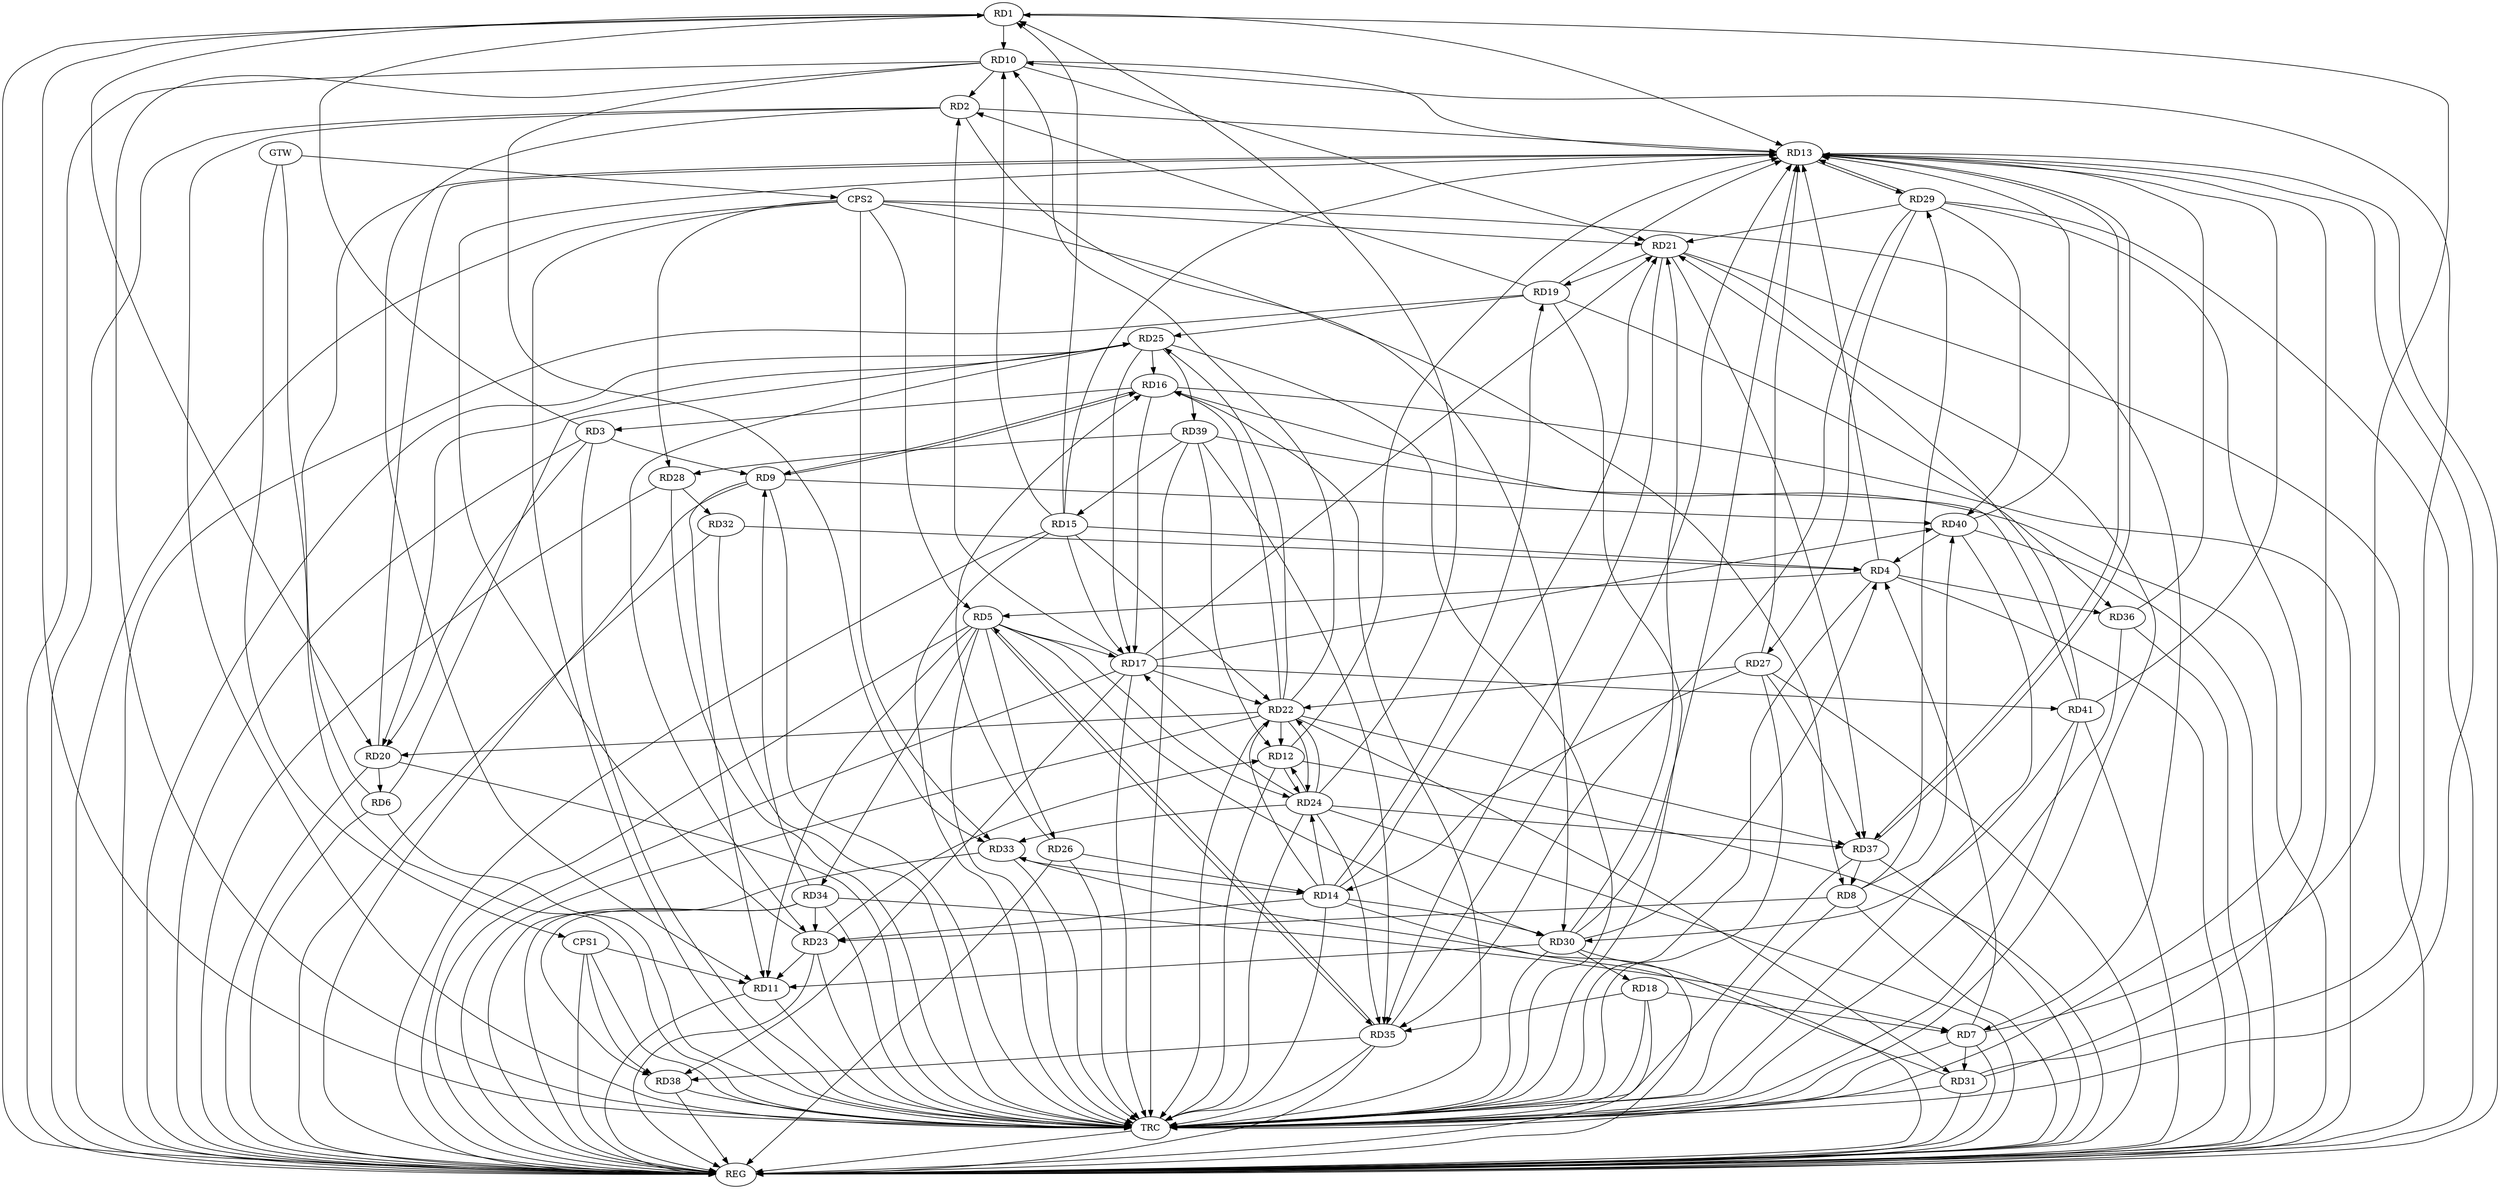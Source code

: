 strict digraph G {
  RD1 [ label="RD1" ];
  RD2 [ label="RD2" ];
  RD3 [ label="RD3" ];
  RD4 [ label="RD4" ];
  RD5 [ label="RD5" ];
  RD6 [ label="RD6" ];
  RD7 [ label="RD7" ];
  RD8 [ label="RD8" ];
  RD9 [ label="RD9" ];
  RD10 [ label="RD10" ];
  RD11 [ label="RD11" ];
  RD12 [ label="RD12" ];
  RD13 [ label="RD13" ];
  RD14 [ label="RD14" ];
  RD15 [ label="RD15" ];
  RD16 [ label="RD16" ];
  RD17 [ label="RD17" ];
  RD18 [ label="RD18" ];
  RD19 [ label="RD19" ];
  RD20 [ label="RD20" ];
  RD21 [ label="RD21" ];
  RD22 [ label="RD22" ];
  RD23 [ label="RD23" ];
  RD24 [ label="RD24" ];
  RD25 [ label="RD25" ];
  RD26 [ label="RD26" ];
  RD27 [ label="RD27" ];
  RD28 [ label="RD28" ];
  RD29 [ label="RD29" ];
  RD30 [ label="RD30" ];
  RD31 [ label="RD31" ];
  RD32 [ label="RD32" ];
  RD33 [ label="RD33" ];
  RD34 [ label="RD34" ];
  RD35 [ label="RD35" ];
  RD36 [ label="RD36" ];
  RD37 [ label="RD37" ];
  RD38 [ label="RD38" ];
  RD39 [ label="RD39" ];
  RD40 [ label="RD40" ];
  RD41 [ label="RD41" ];
  CPS1 [ label="CPS1" ];
  CPS2 [ label="CPS2" ];
  GTW [ label="GTW" ];
  REG [ label="REG" ];
  TRC [ label="TRC" ];
  RD3 -> RD1;
  RD7 -> RD1;
  RD1 -> RD10;
  RD15 -> RD1;
  RD1 -> RD20;
  RD24 -> RD1;
  RD10 -> RD2;
  RD2 -> RD11;
  RD2 -> RD13;
  RD17 -> RD2;
  RD19 -> RD2;
  RD2 -> RD30;
  RD3 -> RD9;
  RD16 -> RD3;
  RD3 -> RD20;
  RD4 -> RD5;
  RD7 -> RD4;
  RD4 -> RD13;
  RD15 -> RD4;
  RD30 -> RD4;
  RD32 -> RD4;
  RD4 -> RD36;
  RD40 -> RD4;
  RD5 -> RD11;
  RD5 -> RD17;
  RD5 -> RD24;
  RD5 -> RD26;
  RD5 -> RD30;
  RD5 -> RD34;
  RD5 -> RD35;
  RD35 -> RD5;
  RD20 -> RD6;
  RD6 -> RD25;
  RD18 -> RD7;
  RD7 -> RD31;
  RD34 -> RD7;
  RD8 -> RD23;
  RD8 -> RD29;
  RD37 -> RD8;
  RD8 -> RD40;
  RD9 -> RD11;
  RD9 -> RD16;
  RD16 -> RD9;
  RD34 -> RD9;
  RD9 -> RD40;
  RD10 -> RD13;
  RD15 -> RD10;
  RD10 -> RD21;
  RD22 -> RD10;
  RD31 -> RD10;
  RD10 -> RD33;
  RD23 -> RD11;
  RD30 -> RD11;
  RD22 -> RD12;
  RD23 -> RD12;
  RD12 -> RD24;
  RD24 -> RD12;
  RD39 -> RD12;
  RD15 -> RD13;
  RD23 -> RD13;
  RD27 -> RD13;
  RD13 -> RD29;
  RD35 -> RD13;
  RD13 -> RD37;
  RD41 -> RD13;
  RD14 -> RD19;
  RD14 -> RD21;
  RD14 -> RD22;
  RD14 -> RD23;
  RD14 -> RD24;
  RD26 -> RD14;
  RD27 -> RD14;
  RD14 -> RD30;
  RD33 -> RD14;
  RD15 -> RD17;
  RD15 -> RD22;
  RD39 -> RD15;
  RD16 -> RD17;
  RD22 -> RD16;
  RD25 -> RD16;
  RD26 -> RD16;
  RD41 -> RD16;
  RD17 -> RD21;
  RD17 -> RD22;
  RD24 -> RD17;
  RD25 -> RD17;
  RD17 -> RD38;
  RD17 -> RD40;
  RD17 -> RD41;
  RD30 -> RD18;
  RD18 -> RD35;
  RD21 -> RD19;
  RD19 -> RD25;
  RD19 -> RD36;
  RD22 -> RD20;
  RD25 -> RD20;
  RD29 -> RD21;
  RD30 -> RD21;
  RD21 -> RD35;
  RD21 -> RD37;
  RD41 -> RD21;
  RD22 -> RD24;
  RD24 -> RD22;
  RD22 -> RD25;
  RD27 -> RD22;
  RD22 -> RD31;
  RD22 -> RD37;
  RD25 -> RD23;
  RD34 -> RD23;
  RD24 -> RD33;
  RD24 -> RD35;
  RD24 -> RD37;
  RD25 -> RD39;
  RD29 -> RD27;
  RD27 -> RD37;
  RD28 -> RD32;
  RD39 -> RD28;
  RD29 -> RD35;
  RD29 -> RD40;
  RD41 -> RD30;
  RD31 -> RD33;
  RD34 -> RD38;
  RD35 -> RD38;
  RD39 -> RD35;
  CPS1 -> RD11;
  CPS1 -> RD38;
  CPS2 -> RD5;
  CPS2 -> RD8;
  CPS2 -> RD28;
  CPS2 -> RD33;
  CPS2 -> RD21;
  CPS2 -> RD7;
  GTW -> CPS1;
  GTW -> CPS2;
  RD1 -> REG;
  RD2 -> REG;
  RD3 -> REG;
  RD4 -> REG;
  RD5 -> REG;
  RD6 -> REG;
  RD7 -> REG;
  RD8 -> REG;
  RD9 -> REG;
  RD10 -> REG;
  RD11 -> REG;
  RD12 -> REG;
  RD13 -> REG;
  RD14 -> REG;
  RD15 -> REG;
  RD16 -> REG;
  RD17 -> REG;
  RD18 -> REG;
  RD19 -> REG;
  RD20 -> REG;
  RD21 -> REG;
  RD22 -> REG;
  RD23 -> REG;
  RD24 -> REG;
  RD25 -> REG;
  RD26 -> REG;
  RD27 -> REG;
  RD28 -> REG;
  RD29 -> REG;
  RD30 -> REG;
  RD31 -> REG;
  RD32 -> REG;
  RD33 -> REG;
  RD34 -> REG;
  RD35 -> REG;
  RD36 -> REG;
  RD37 -> REG;
  RD38 -> REG;
  RD39 -> REG;
  RD40 -> REG;
  RD41 -> REG;
  CPS1 -> REG;
  CPS2 -> REG;
  RD1 -> TRC;
  RD2 -> TRC;
  RD3 -> TRC;
  RD4 -> TRC;
  RD5 -> TRC;
  RD6 -> TRC;
  RD7 -> TRC;
  RD8 -> TRC;
  RD9 -> TRC;
  RD10 -> TRC;
  RD11 -> TRC;
  RD12 -> TRC;
  RD13 -> TRC;
  RD14 -> TRC;
  RD15 -> TRC;
  RD16 -> TRC;
  RD17 -> TRC;
  RD18 -> TRC;
  RD19 -> TRC;
  RD20 -> TRC;
  RD21 -> TRC;
  RD22 -> TRC;
  RD23 -> TRC;
  RD24 -> TRC;
  RD25 -> TRC;
  RD26 -> TRC;
  RD27 -> TRC;
  RD28 -> TRC;
  RD29 -> TRC;
  RD30 -> TRC;
  RD31 -> TRC;
  RD32 -> TRC;
  RD33 -> TRC;
  RD34 -> TRC;
  RD35 -> TRC;
  RD36 -> TRC;
  RD37 -> TRC;
  RD38 -> TRC;
  RD39 -> TRC;
  RD40 -> TRC;
  RD41 -> TRC;
  CPS1 -> TRC;
  CPS2 -> TRC;
  GTW -> TRC;
  TRC -> REG;
  RD37 -> RD13;
  RD29 -> RD13;
  RD20 -> RD13;
  RD30 -> RD13;
  RD19 -> RD13;
  RD40 -> RD13;
  RD12 -> RD13;
  RD6 -> RD13;
  RD36 -> RD13;
  RD31 -> RD13;
  RD1 -> RD13;
}
